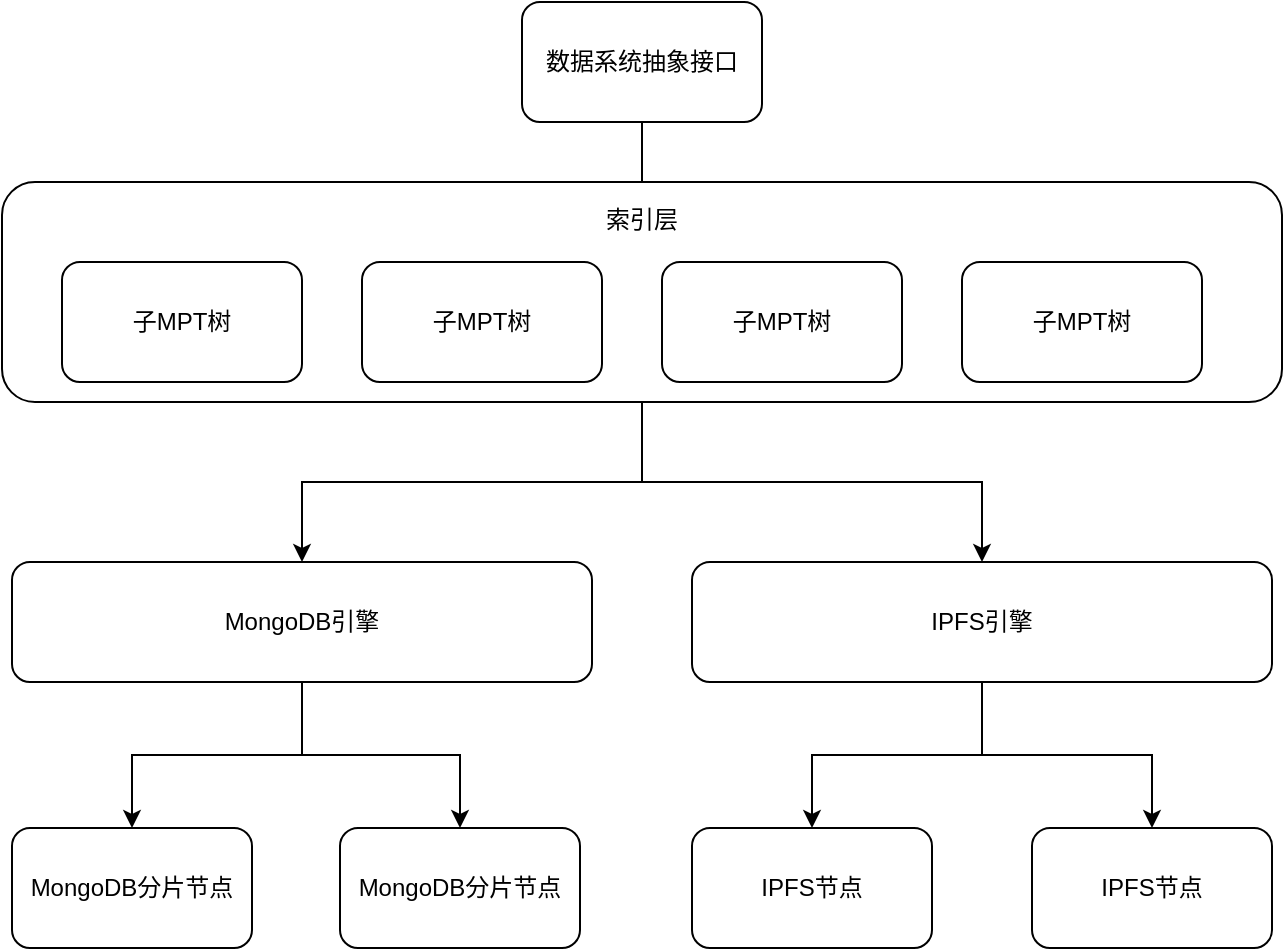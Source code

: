<mxfile version="26.2.14">
  <diagram name="第 1 页" id="DYM3zV-vZy7oYDZHbIkN">
    <mxGraphModel dx="2066" dy="1103" grid="0" gridSize="10" guides="1" tooltips="1" connect="1" arrows="1" fold="1" page="1" pageScale="1" pageWidth="827" pageHeight="1169" math="0" shadow="0">
      <root>
        <mxCell id="0" />
        <mxCell id="1" parent="0" />
        <mxCell id="6mLZ1adp00gotx1DEemW-40" value="" style="edgeStyle=orthogonalEdgeStyle;rounded=0;orthogonalLoop=1;jettySize=auto;html=1;" parent="1" source="6mLZ1adp00gotx1DEemW-1" target="6mLZ1adp00gotx1DEemW-37" edge="1">
          <mxGeometry relative="1" as="geometry" />
        </mxCell>
        <mxCell id="6mLZ1adp00gotx1DEemW-1" value="数据系统抽象接口" style="rounded=1;whiteSpace=wrap;html=1;" parent="1" vertex="1">
          <mxGeometry x="380" y="200" width="120" height="60" as="geometry" />
        </mxCell>
        <mxCell id="6mLZ1adp00gotx1DEemW-26" value="" style="edgeStyle=orthogonalEdgeStyle;rounded=0;orthogonalLoop=1;jettySize=auto;html=1;" parent="1" source="6mLZ1adp00gotx1DEemW-8" target="6mLZ1adp00gotx1DEemW-11" edge="1">
          <mxGeometry relative="1" as="geometry" />
        </mxCell>
        <mxCell id="6mLZ1adp00gotx1DEemW-27" value="" style="edgeStyle=orthogonalEdgeStyle;rounded=0;orthogonalLoop=1;jettySize=auto;html=1;entryX=0.5;entryY=0;entryDx=0;entryDy=0;" parent="1" source="6mLZ1adp00gotx1DEemW-8" target="6mLZ1adp00gotx1DEemW-10" edge="1">
          <mxGeometry relative="1" as="geometry" />
        </mxCell>
        <mxCell id="6mLZ1adp00gotx1DEemW-8" value="MongoDB引擎" style="rounded=1;whiteSpace=wrap;html=1;" parent="1" vertex="1">
          <mxGeometry x="125" y="480" width="290" height="60" as="geometry" />
        </mxCell>
        <mxCell id="6mLZ1adp00gotx1DEemW-28" value="" style="edgeStyle=orthogonalEdgeStyle;rounded=0;orthogonalLoop=1;jettySize=auto;html=1;entryX=0.5;entryY=0;entryDx=0;entryDy=0;" parent="1" source="6mLZ1adp00gotx1DEemW-9" target="6mLZ1adp00gotx1DEemW-12" edge="1">
          <mxGeometry relative="1" as="geometry" />
        </mxCell>
        <mxCell id="6mLZ1adp00gotx1DEemW-29" value="" style="edgeStyle=orthogonalEdgeStyle;rounded=0;orthogonalLoop=1;jettySize=auto;html=1;" parent="1" source="6mLZ1adp00gotx1DEemW-9" target="6mLZ1adp00gotx1DEemW-13" edge="1">
          <mxGeometry relative="1" as="geometry" />
        </mxCell>
        <mxCell id="6mLZ1adp00gotx1DEemW-9" value="IPFS引擎" style="rounded=1;whiteSpace=wrap;html=1;" parent="1" vertex="1">
          <mxGeometry x="465" y="480" width="290" height="60" as="geometry" />
        </mxCell>
        <mxCell id="6mLZ1adp00gotx1DEemW-10" value="MongoDB分片节点" style="rounded=1;whiteSpace=wrap;html=1;" parent="1" vertex="1">
          <mxGeometry x="125" y="613" width="120" height="60" as="geometry" />
        </mxCell>
        <mxCell id="6mLZ1adp00gotx1DEemW-11" value="MongoDB分片节点" style="rounded=1;whiteSpace=wrap;html=1;" parent="1" vertex="1">
          <mxGeometry x="289" y="613" width="120" height="60" as="geometry" />
        </mxCell>
        <mxCell id="6mLZ1adp00gotx1DEemW-12" value="IPFS节点" style="rounded=1;whiteSpace=wrap;html=1;" parent="1" vertex="1">
          <mxGeometry x="465" y="613" width="120" height="60" as="geometry" />
        </mxCell>
        <mxCell id="6mLZ1adp00gotx1DEemW-13" value="IPFS节点" style="rounded=1;whiteSpace=wrap;html=1;" parent="1" vertex="1">
          <mxGeometry x="635" y="613" width="120" height="60" as="geometry" />
        </mxCell>
        <mxCell id="6mLZ1adp00gotx1DEemW-41" value="" style="edgeStyle=orthogonalEdgeStyle;rounded=0;orthogonalLoop=1;jettySize=auto;html=1;" parent="1" source="6mLZ1adp00gotx1DEemW-34" target="6mLZ1adp00gotx1DEemW-9" edge="1">
          <mxGeometry relative="1" as="geometry" />
        </mxCell>
        <mxCell id="6mLZ1adp00gotx1DEemW-42" value="" style="edgeStyle=orthogonalEdgeStyle;rounded=0;orthogonalLoop=1;jettySize=auto;html=1;" parent="1" source="6mLZ1adp00gotx1DEemW-34" target="6mLZ1adp00gotx1DEemW-8" edge="1">
          <mxGeometry relative="1" as="geometry" />
        </mxCell>
        <mxCell id="6mLZ1adp00gotx1DEemW-34" value="索引层&lt;div&gt;&lt;br&gt;&lt;/div&gt;&lt;div&gt;&lt;br&gt;&lt;/div&gt;&lt;div&gt;&lt;br&gt;&lt;/div&gt;&lt;div&gt;&lt;br&gt;&lt;/div&gt;&lt;div&gt;&lt;br&gt;&lt;/div&gt;" style="rounded=1;whiteSpace=wrap;html=1;" parent="1" vertex="1">
          <mxGeometry x="120" y="290" width="640" height="110" as="geometry" />
        </mxCell>
        <mxCell id="6mLZ1adp00gotx1DEemW-35" value="子MPT树" style="rounded=1;whiteSpace=wrap;html=1;" parent="1" vertex="1">
          <mxGeometry x="150" y="330" width="120" height="60" as="geometry" />
        </mxCell>
        <mxCell id="6mLZ1adp00gotx1DEemW-36" value="子MPT树" style="rounded=1;whiteSpace=wrap;html=1;" parent="1" vertex="1">
          <mxGeometry x="300" y="330" width="120" height="60" as="geometry" />
        </mxCell>
        <mxCell id="6mLZ1adp00gotx1DEemW-37" value="子MPT树" style="rounded=1;whiteSpace=wrap;html=1;" parent="1" vertex="1">
          <mxGeometry x="450" y="330" width="120" height="60" as="geometry" />
        </mxCell>
        <mxCell id="6mLZ1adp00gotx1DEemW-38" value="子MPT树" style="rounded=1;whiteSpace=wrap;html=1;" parent="1" vertex="1">
          <mxGeometry x="600" y="330" width="120" height="60" as="geometry" />
        </mxCell>
      </root>
    </mxGraphModel>
  </diagram>
</mxfile>

